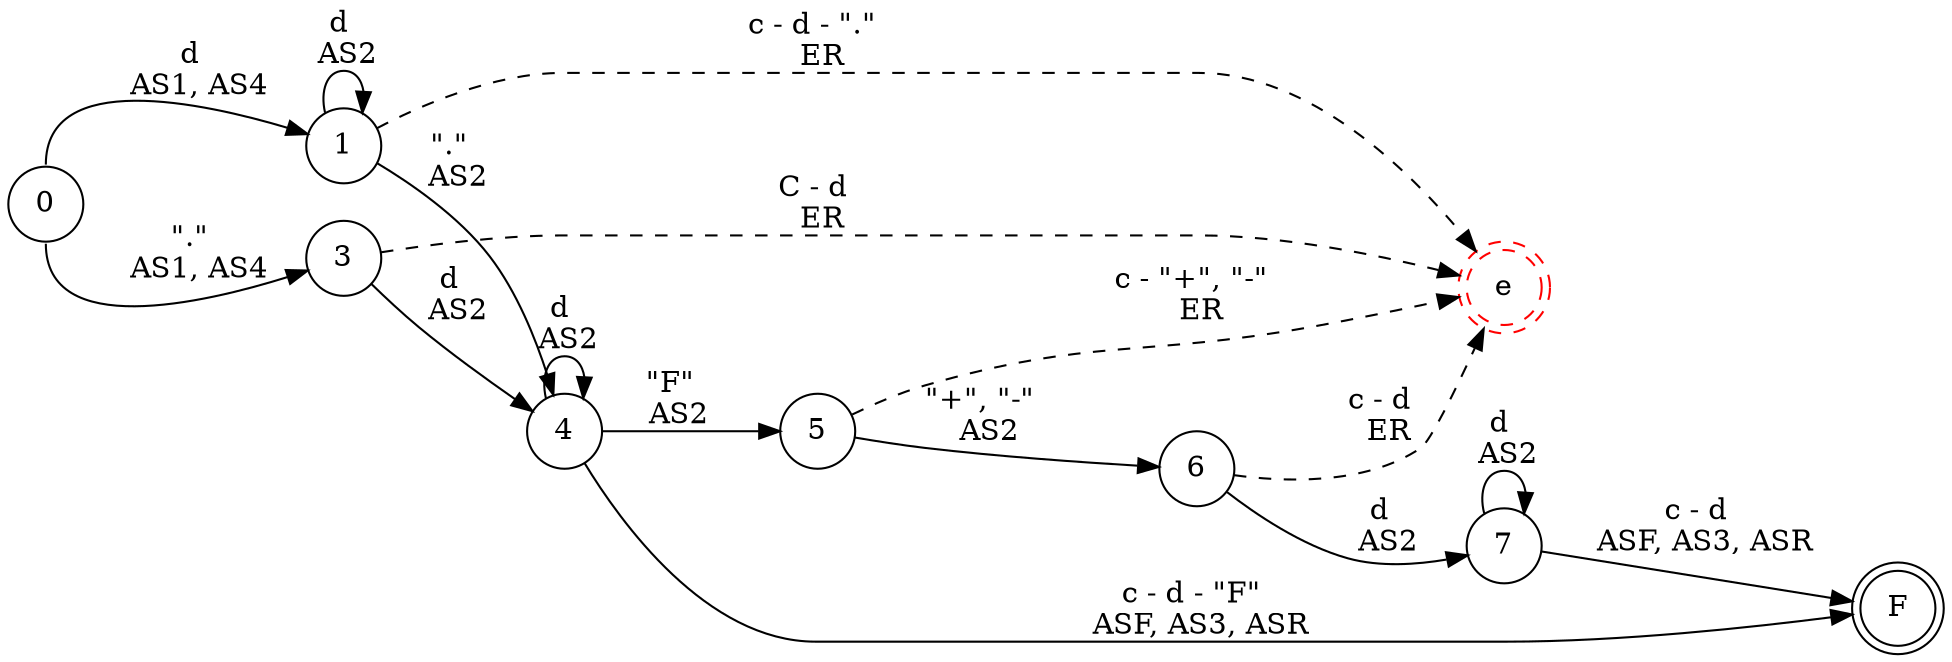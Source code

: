 digraph DFA {
    rankdir = LR;
    node [shape = circle;];
    F [shape = doublecircle;];
    e [shape = doublecircle;style = dashed;color = red;];
    
    0 -> 1 [label = "d \n AS1, AS4"; tailport = n;];
    0 -> 3 [label = "\".\" \n AS1, AS4"; tailport = s;];
    1 -> 1 [label = "d \n AS2";];
    1 -> 4 [label = "\".\" \n AS2";];
    1 -> e [label = "c - d - \".\" \n ER"; style = dashed;];
    3 -> 4 [label = "d \n AS2";];
    3 -> e [label = "C - d \n ER"; style = dashed;];
    4 -> 4 [label = "d \n AS2";];
    4 -> F [label = "c - d - \"F\" \n ASF, AS3, ASR";];
    4 -> 5 [label = "\"F\" \n AS2";];
    5 -> 6 [label = "\"+\", \"-\" \n AS2";];
    5 -> e [label = "c - \"+\", \"-\" \n ER"; style = dashed;];
    6 -> 7 [label = "d \n AS2";];
    6 -> e [label = "c - d \n ER"; style = dashed;];
    7 -> 7 [label = "d \n AS2";];
    7 -> F [label = "c - d \n ASF, AS3, ASR";];
}